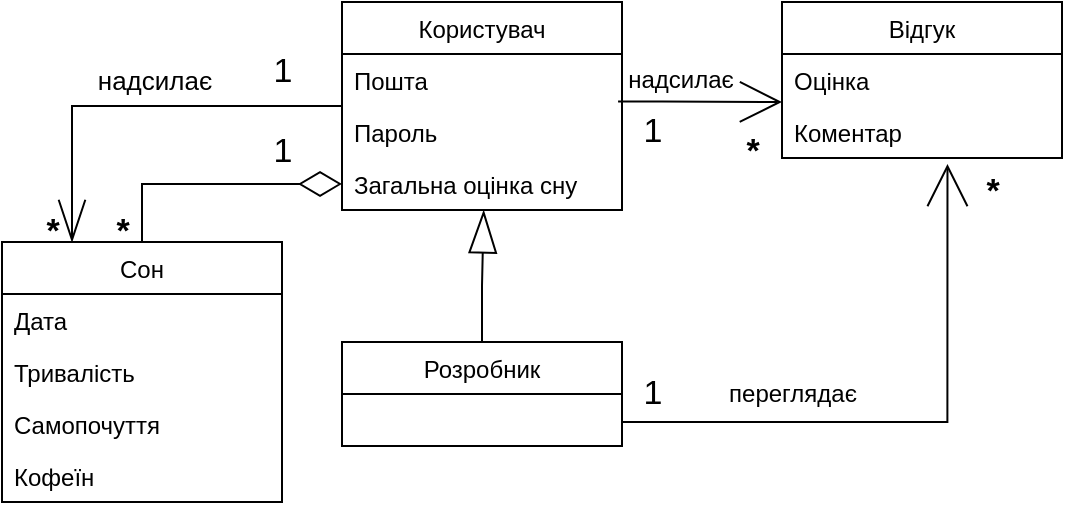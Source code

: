 <mxfile version="20.3.6" type="device"><diagram id="p8ol06MB012B77EtsGWl" name="Страница 1"><mxGraphModel dx="1038" dy="489" grid="1" gridSize="10" guides="1" tooltips="1" connect="1" arrows="1" fold="1" page="1" pageScale="1" pageWidth="827" pageHeight="1169" math="0" shadow="0"><root><mxCell id="0"/><mxCell id="1" parent="0"/><mxCell id="HmzkhsK6NDxp89IVLgUW-16" style="edgeStyle=orthogonalEdgeStyle;rounded=0;orthogonalLoop=1;jettySize=auto;html=1;entryX=0.25;entryY=0;entryDx=0;entryDy=0;strokeWidth=1;fontSize=17;endArrow=openThin;endFill=0;endSize=19;targetPerimeterSpacing=0;" edge="1" parent="1" source="HmzkhsK6NDxp89IVLgUW-1" target="HmzkhsK6NDxp89IVLgUW-5"><mxGeometry relative="1" as="geometry"/></mxCell><mxCell id="HmzkhsK6NDxp89IVLgUW-17" value="&lt;font style=&quot;font-size: 13px;&quot;&gt;надсилає&lt;/font&gt;" style="edgeLabel;html=1;align=center;verticalAlign=middle;resizable=0;points=[];fontSize=17;" vertex="1" connectable="0" parent="HmzkhsK6NDxp89IVLgUW-16"><mxGeometry x="0.021" y="-9" relative="1" as="geometry"><mxPoint x="9" y="-4" as="offset"/></mxGeometry></mxCell><mxCell id="HmzkhsK6NDxp89IVLgUW-1" value="Користувач" style="swimlane;fontStyle=0;childLayout=stackLayout;horizontal=1;startSize=26;fillColor=none;horizontalStack=0;resizeParent=1;resizeParentMax=0;resizeLast=0;collapsible=1;marginBottom=0;" vertex="1" parent="1"><mxGeometry x="340" y="230" width="140" height="104" as="geometry"/></mxCell><mxCell id="HmzkhsK6NDxp89IVLgUW-2" value="Пошта" style="text;strokeColor=none;fillColor=none;align=left;verticalAlign=top;spacingLeft=4;spacingRight=4;overflow=hidden;rotatable=0;points=[[0,0.5],[1,0.5]];portConstraint=eastwest;" vertex="1" parent="HmzkhsK6NDxp89IVLgUW-1"><mxGeometry y="26" width="140" height="26" as="geometry"/></mxCell><mxCell id="HmzkhsK6NDxp89IVLgUW-3" value="Пароль" style="text;strokeColor=none;fillColor=none;align=left;verticalAlign=top;spacingLeft=4;spacingRight=4;overflow=hidden;rotatable=0;points=[[0,0.5],[1,0.5]];portConstraint=eastwest;" vertex="1" parent="HmzkhsK6NDxp89IVLgUW-1"><mxGeometry y="52" width="140" height="26" as="geometry"/></mxCell><mxCell id="HmzkhsK6NDxp89IVLgUW-4" value="Загальна оцінка сну" style="text;strokeColor=none;fillColor=none;align=left;verticalAlign=top;spacingLeft=4;spacingRight=4;overflow=hidden;rotatable=0;points=[[0,0.5],[1,0.5]];portConstraint=eastwest;" vertex="1" parent="HmzkhsK6NDxp89IVLgUW-1"><mxGeometry y="78" width="140" height="26" as="geometry"/></mxCell><mxCell id="HmzkhsK6NDxp89IVLgUW-12" style="edgeStyle=orthogonalEdgeStyle;rounded=0;orthogonalLoop=1;jettySize=auto;html=1;endArrow=diamondThin;endFill=0;strokeWidth=1;endSize=19;targetPerimeterSpacing=0;" edge="1" parent="1" source="HmzkhsK6NDxp89IVLgUW-5" target="HmzkhsK6NDxp89IVLgUW-4"><mxGeometry relative="1" as="geometry"/></mxCell><mxCell id="HmzkhsK6NDxp89IVLgUW-5" value="Сон" style="swimlane;fontStyle=0;childLayout=stackLayout;horizontal=1;startSize=26;fillColor=none;horizontalStack=0;resizeParent=1;resizeParentMax=0;resizeLast=0;collapsible=1;marginBottom=0;" vertex="1" parent="1"><mxGeometry x="170" y="350" width="140" height="130" as="geometry"/></mxCell><mxCell id="HmzkhsK6NDxp89IVLgUW-7" value="Дата" style="text;strokeColor=none;fillColor=none;align=left;verticalAlign=top;spacingLeft=4;spacingRight=4;overflow=hidden;rotatable=0;points=[[0,0.5],[1,0.5]];portConstraint=eastwest;" vertex="1" parent="HmzkhsK6NDxp89IVLgUW-5"><mxGeometry y="26" width="140" height="26" as="geometry"/></mxCell><mxCell id="HmzkhsK6NDxp89IVLgUW-6" value="Тривалість" style="text;strokeColor=none;fillColor=none;align=left;verticalAlign=top;spacingLeft=4;spacingRight=4;overflow=hidden;rotatable=0;points=[[0,0.5],[1,0.5]];portConstraint=eastwest;" vertex="1" parent="HmzkhsK6NDxp89IVLgUW-5"><mxGeometry y="52" width="140" height="26" as="geometry"/></mxCell><mxCell id="HmzkhsK6NDxp89IVLgUW-15" value="Самопочуття" style="text;strokeColor=none;fillColor=none;align=left;verticalAlign=top;spacingLeft=4;spacingRight=4;overflow=hidden;rotatable=0;points=[[0,0.5],[1,0.5]];portConstraint=eastwest;" vertex="1" parent="HmzkhsK6NDxp89IVLgUW-5"><mxGeometry y="78" width="140" height="26" as="geometry"/></mxCell><mxCell id="HmzkhsK6NDxp89IVLgUW-8" value="Кофеїн" style="text;strokeColor=none;fillColor=none;align=left;verticalAlign=top;spacingLeft=4;spacingRight=4;overflow=hidden;rotatable=0;points=[[0,0.5],[1,0.5]];portConstraint=eastwest;" vertex="1" parent="HmzkhsK6NDxp89IVLgUW-5"><mxGeometry y="104" width="140" height="26" as="geometry"/></mxCell><mxCell id="HmzkhsK6NDxp89IVLgUW-13" value="&lt;b&gt;&lt;font style=&quot;font-size: 17px;&quot;&gt;*&lt;/font&gt;&lt;/b&gt;" style="text;html=1;align=center;verticalAlign=middle;resizable=0;points=[];autosize=1;strokeColor=none;fillColor=none;" vertex="1" parent="1"><mxGeometry x="215" y="330" width="30" height="30" as="geometry"/></mxCell><mxCell id="HmzkhsK6NDxp89IVLgUW-14" value="1" style="text;html=1;align=center;verticalAlign=middle;resizable=0;points=[];autosize=1;strokeColor=none;fillColor=none;fontSize=17;" vertex="1" parent="1"><mxGeometry x="295" y="290" width="30" height="30" as="geometry"/></mxCell><mxCell id="HmzkhsK6NDxp89IVLgUW-22" style="edgeStyle=orthogonalEdgeStyle;rounded=0;orthogonalLoop=1;jettySize=auto;html=1;entryX=0.506;entryY=1.008;entryDx=0;entryDy=0;entryPerimeter=0;strokeWidth=1;fontSize=13;endArrow=blockThin;endFill=0;endSize=19;targetPerimeterSpacing=0;" edge="1" parent="1" source="HmzkhsK6NDxp89IVLgUW-18" target="HmzkhsK6NDxp89IVLgUW-4"><mxGeometry relative="1" as="geometry"/></mxCell><mxCell id="HmzkhsK6NDxp89IVLgUW-30" style="edgeStyle=orthogonalEdgeStyle;rounded=0;orthogonalLoop=1;jettySize=auto;html=1;strokeWidth=1;fontSize=12;endArrow=open;endFill=0;endSize=19;targetPerimeterSpacing=0;entryX=0.591;entryY=1.115;entryDx=0;entryDy=0;entryPerimeter=0;" edge="1" parent="1" source="HmzkhsK6NDxp89IVLgUW-18" target="HmzkhsK6NDxp89IVLgUW-27"><mxGeometry relative="1" as="geometry"><mxPoint x="510" y="426" as="targetPoint"/><Array as="points"><mxPoint x="643" y="440"/></Array></mxGeometry></mxCell><mxCell id="HmzkhsK6NDxp89IVLgUW-18" value="Розробник" style="swimlane;fontStyle=0;childLayout=stackLayout;horizontal=1;startSize=26;fillColor=none;horizontalStack=0;resizeParent=1;resizeParentMax=0;resizeLast=0;collapsible=1;marginBottom=0;fontSize=12;" vertex="1" parent="1"><mxGeometry x="340" y="400" width="140" height="52" as="geometry"/></mxCell><mxCell id="HmzkhsK6NDxp89IVLgUW-25" value="Відгук" style="swimlane;fontStyle=0;childLayout=stackLayout;horizontal=1;startSize=26;fillColor=none;horizontalStack=0;resizeParent=1;resizeParentMax=0;resizeLast=0;collapsible=1;marginBottom=0;fontSize=12;" vertex="1" parent="1"><mxGeometry x="560" y="230" width="140" height="78" as="geometry"/></mxCell><mxCell id="HmzkhsK6NDxp89IVLgUW-26" value="Оцінка" style="text;strokeColor=none;fillColor=none;align=left;verticalAlign=top;spacingLeft=4;spacingRight=4;overflow=hidden;rotatable=0;points=[[0,0.5],[1,0.5]];portConstraint=eastwest;fontSize=12;" vertex="1" parent="HmzkhsK6NDxp89IVLgUW-25"><mxGeometry y="26" width="140" height="26" as="geometry"/></mxCell><mxCell id="HmzkhsK6NDxp89IVLgUW-27" value="Коментар" style="text;strokeColor=none;fillColor=none;align=left;verticalAlign=top;spacingLeft=4;spacingRight=4;overflow=hidden;rotatable=0;points=[[0,0.5],[1,0.5]];portConstraint=eastwest;fontSize=12;" vertex="1" parent="HmzkhsK6NDxp89IVLgUW-25"><mxGeometry y="52" width="140" height="26" as="geometry"/></mxCell><mxCell id="HmzkhsK6NDxp89IVLgUW-29" value="&lt;font style=&quot;font-size: 12px;&quot;&gt;надсилає&lt;/font&gt;" style="edgeLabel;html=1;align=center;verticalAlign=middle;resizable=0;points=[];fontSize=12;" vertex="1" connectable="0" parent="1"><mxGeometry x="510" y="269" as="geometry"><mxPoint x="-1" as="offset"/></mxGeometry></mxCell><mxCell id="HmzkhsK6NDxp89IVLgUW-23" style="edgeStyle=orthogonalEdgeStyle;rounded=0;orthogonalLoop=1;jettySize=auto;html=1;strokeWidth=1;fontSize=12;endArrow=open;endFill=0;endSize=19;targetPerimeterSpacing=0;exitX=0.986;exitY=0.915;exitDx=0;exitDy=0;exitPerimeter=0;" edge="1" parent="1" source="HmzkhsK6NDxp89IVLgUW-2"><mxGeometry relative="1" as="geometry"><mxPoint x="560" y="280" as="targetPoint"/><Array as="points"><mxPoint x="500" y="280"/><mxPoint x="500" y="280"/></Array></mxGeometry></mxCell><mxCell id="HmzkhsK6NDxp89IVLgUW-31" value="переглядає" style="text;html=1;align=center;verticalAlign=middle;resizable=0;points=[];autosize=1;strokeColor=none;fillColor=none;fontSize=12;" vertex="1" parent="1"><mxGeometry x="520" y="411" width="90" height="30" as="geometry"/></mxCell><mxCell id="HmzkhsK6NDxp89IVLgUW-32" value="1" style="text;html=1;align=center;verticalAlign=middle;resizable=0;points=[];autosize=1;strokeColor=none;fillColor=none;fontSize=17;" vertex="1" parent="1"><mxGeometry x="295" y="250" width="30" height="30" as="geometry"/></mxCell><mxCell id="HmzkhsK6NDxp89IVLgUW-33" value="&lt;b&gt;&lt;font style=&quot;font-size: 17px;&quot;&gt;*&lt;/font&gt;&lt;/b&gt;" style="text;html=1;align=center;verticalAlign=middle;resizable=0;points=[];autosize=1;strokeColor=none;fillColor=none;" vertex="1" parent="1"><mxGeometry x="180" y="330" width="30" height="30" as="geometry"/></mxCell><mxCell id="HmzkhsK6NDxp89IVLgUW-34" value="1" style="text;html=1;align=center;verticalAlign=middle;resizable=0;points=[];autosize=1;strokeColor=none;fillColor=none;fontSize=17;" vertex="1" parent="1"><mxGeometry x="480" y="280" width="30" height="30" as="geometry"/></mxCell><mxCell id="HmzkhsK6NDxp89IVLgUW-36" value="&lt;b&gt;&lt;font style=&quot;font-size: 17px;&quot;&gt;*&lt;/font&gt;&lt;/b&gt;" style="text;html=1;align=center;verticalAlign=middle;resizable=0;points=[];autosize=1;strokeColor=none;fillColor=none;" vertex="1" parent="1"><mxGeometry x="530" y="290" width="30" height="30" as="geometry"/></mxCell><mxCell id="HmzkhsK6NDxp89IVLgUW-37" value="1" style="text;html=1;align=center;verticalAlign=middle;resizable=0;points=[];autosize=1;strokeColor=none;fillColor=none;fontSize=17;" vertex="1" parent="1"><mxGeometry x="480" y="411" width="30" height="30" as="geometry"/></mxCell><mxCell id="HmzkhsK6NDxp89IVLgUW-38" value="&lt;b&gt;&lt;font style=&quot;font-size: 17px;&quot;&gt;*&lt;/font&gt;&lt;/b&gt;" style="text;html=1;align=center;verticalAlign=middle;resizable=0;points=[];autosize=1;strokeColor=none;fillColor=none;" vertex="1" parent="1"><mxGeometry x="650" y="310" width="30" height="30" as="geometry"/></mxCell></root></mxGraphModel></diagram></mxfile>